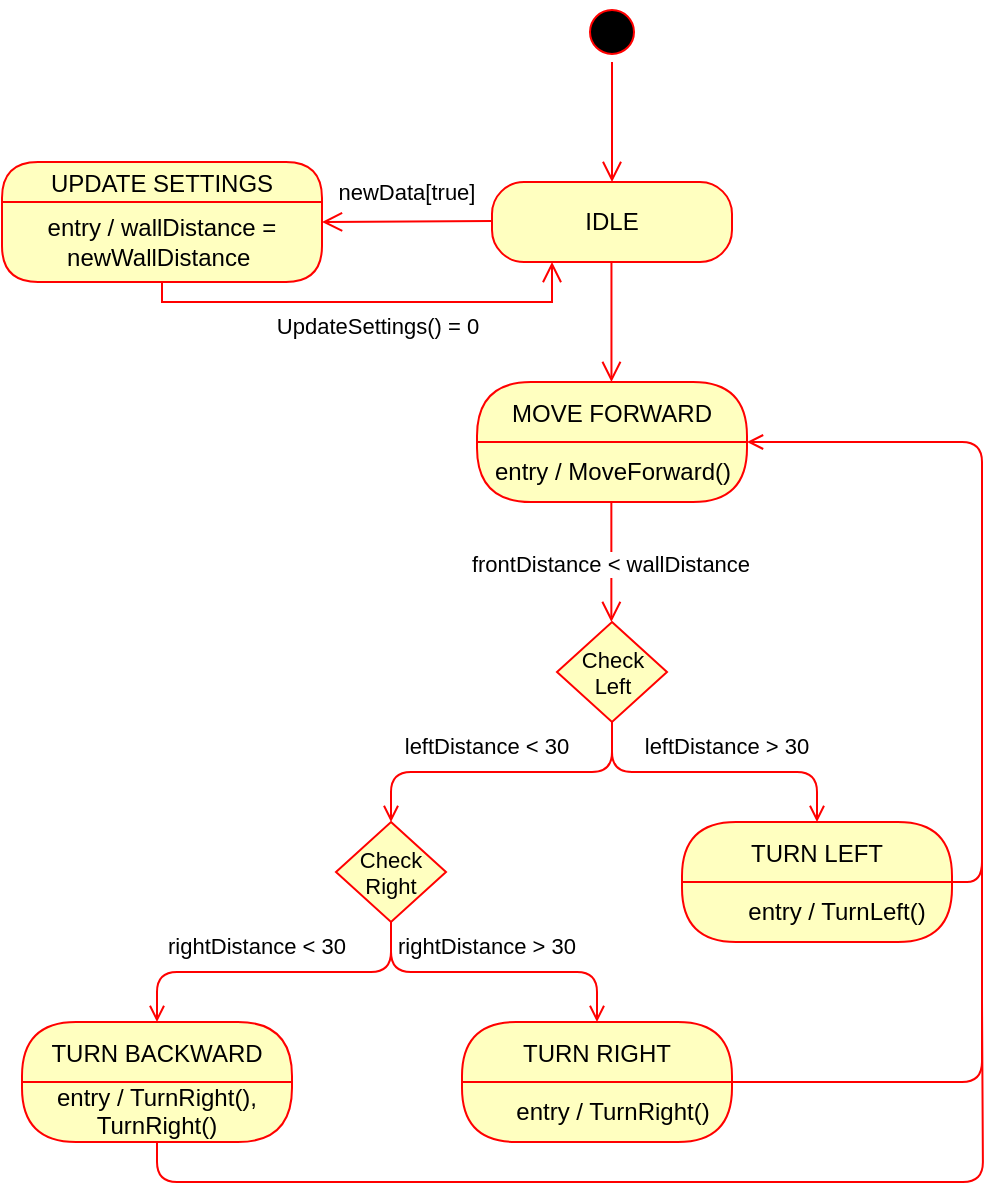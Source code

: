 <mxfile version="24.4.0" type="device">
  <diagram name="Page-1" id="brNDk7IED5NgJwAIuUvH">
    <mxGraphModel dx="-42" dy="478" grid="1" gridSize="10" guides="1" tooltips="1" connect="1" arrows="1" fold="1" page="1" pageScale="1" pageWidth="850" pageHeight="1100" math="0" shadow="0">
      <root>
        <mxCell id="0" />
        <mxCell id="1" parent="0" />
        <mxCell id="mYtx26B0mY2lGoqbClZI-1" value="" style="ellipse;html=1;shape=startState;fillColor=#000000;strokeColor=#ff0000;" parent="1" vertex="1">
          <mxGeometry x="1320" y="230" width="30" height="30" as="geometry" />
        </mxCell>
        <mxCell id="mYtx26B0mY2lGoqbClZI-2" value="" style="edgeStyle=orthogonalEdgeStyle;html=1;verticalAlign=bottom;endArrow=open;endSize=8;strokeColor=#ff0000;rounded=0;" parent="1" edge="1">
          <mxGeometry relative="1" as="geometry">
            <mxPoint x="1335" y="320" as="targetPoint" />
            <mxPoint x="1335" y="260" as="sourcePoint" />
          </mxGeometry>
        </mxCell>
        <mxCell id="mYtx26B0mY2lGoqbClZI-3" value="IDLE" style="rounded=1;whiteSpace=wrap;html=1;arcSize=40;fontColor=#000000;fillColor=#ffffc0;strokeColor=#ff0000;" parent="1" vertex="1">
          <mxGeometry x="1275" y="320" width="120" height="40" as="geometry" />
        </mxCell>
        <mxCell id="mYtx26B0mY2lGoqbClZI-4" value="MOVE FORWARD" style="swimlane;fontStyle=0;align=center;verticalAlign=middle;childLayout=stackLayout;horizontal=1;startSize=30;horizontalStack=0;resizeParent=0;resizeLast=1;container=0;fontColor=#000000;collapsible=0;rounded=1;arcSize=30;strokeColor=#ff0000;fillColor=#ffffc0;swimlaneFillColor=#ffffc0;dropTarget=0;" parent="1" vertex="1">
          <mxGeometry x="1267.5" y="420" width="135" height="60" as="geometry" />
        </mxCell>
        <mxCell id="mYtx26B0mY2lGoqbClZI-5" value="entry / MoveForward()" style="text;html=1;strokeColor=none;fillColor=none;align=center;verticalAlign=middle;spacingLeft=4;spacingRight=4;whiteSpace=wrap;overflow=hidden;rotatable=0;fontColor=#000000;" parent="mYtx26B0mY2lGoqbClZI-4" vertex="1">
          <mxGeometry y="30" width="135" height="30" as="geometry" />
        </mxCell>
        <mxCell id="mYtx26B0mY2lGoqbClZI-6" value="" style="edgeStyle=orthogonalEdgeStyle;html=1;verticalAlign=bottom;endArrow=open;endSize=8;strokeColor=#ff0000;rounded=0;" parent="1" edge="1">
          <mxGeometry relative="1" as="geometry">
            <mxPoint x="1334.73" y="420" as="targetPoint" />
            <mxPoint x="1334.73" y="360" as="sourcePoint" />
          </mxGeometry>
        </mxCell>
        <mxCell id="mYtx26B0mY2lGoqbClZI-7" style="edgeStyle=orthogonalEdgeStyle;rounded=1;orthogonalLoop=1;jettySize=auto;html=1;exitX=0.5;exitY=1;exitDx=0;exitDy=0;entryX=0.5;entryY=0;entryDx=0;entryDy=0;curved=0;strokeColor=#ff0000;endArrow=open;endFill=0;" parent="1" source="ZcqGw5CqMfkintKzHJ6N-1" target="mYtx26B0mY2lGoqbClZI-11" edge="1">
          <mxGeometry relative="1" as="geometry">
            <mxPoint x="1335" y="580" as="sourcePoint" />
          </mxGeometry>
        </mxCell>
        <mxCell id="mYtx26B0mY2lGoqbClZI-9" value="" style="edgeStyle=orthogonalEdgeStyle;html=1;verticalAlign=bottom;endArrow=open;endSize=8;strokeColor=#ff0000;rounded=0;" parent="1" edge="1">
          <mxGeometry relative="1" as="geometry">
            <mxPoint x="1334.68" y="540" as="targetPoint" />
            <mxPoint x="1334.68" y="480" as="sourcePoint" />
          </mxGeometry>
        </mxCell>
        <mxCell id="mYtx26B0mY2lGoqbClZI-10" value="frontDistance &amp;lt; wallDistance" style="edgeLabel;html=1;align=center;verticalAlign=middle;resizable=0;points=[];" parent="mYtx26B0mY2lGoqbClZI-9" vertex="1" connectable="0">
          <mxGeometry x="0.021" y="-1" relative="1" as="geometry">
            <mxPoint as="offset" />
          </mxGeometry>
        </mxCell>
        <mxCell id="mYtx26B0mY2lGoqbClZI-11" value="TURN LEFT" style="swimlane;fontStyle=0;align=center;verticalAlign=middle;childLayout=stackLayout;horizontal=1;startSize=30;horizontalStack=0;resizeParent=0;resizeLast=1;container=0;fontColor=#000000;collapsible=0;rounded=1;arcSize=30;strokeColor=#ff0000;fillColor=#ffffc0;swimlaneFillColor=#ffffc0;dropTarget=0;" parent="1" vertex="1">
          <mxGeometry x="1370" y="640" width="135" height="60" as="geometry" />
        </mxCell>
        <mxCell id="mYtx26B0mY2lGoqbClZI-12" value="TURN RIGHT" style="swimlane;fontStyle=0;align=center;verticalAlign=middle;childLayout=stackLayout;horizontal=1;startSize=30;horizontalStack=0;resizeParent=0;resizeLast=1;container=0;fontColor=#000000;collapsible=0;rounded=1;arcSize=30;strokeColor=#ff0000;fillColor=#ffffc0;swimlaneFillColor=#ffffc0;dropTarget=0;" parent="1" vertex="1">
          <mxGeometry x="1260" y="740" width="135" height="60" as="geometry" />
        </mxCell>
        <mxCell id="mYtx26B0mY2lGoqbClZI-13" style="edgeStyle=orthogonalEdgeStyle;rounded=1;orthogonalLoop=1;jettySize=auto;html=1;exitX=0.5;exitY=1;exitDx=0;exitDy=0;entryX=0.5;entryY=0;entryDx=0;entryDy=0;curved=0;endArrow=open;endFill=0;strokeColor=#ff0000;" parent="1" source="ZcqGw5CqMfkintKzHJ6N-2" target="mYtx26B0mY2lGoqbClZI-15" edge="1">
          <mxGeometry relative="1" as="geometry">
            <mxPoint x="1225" y="680" as="sourcePoint" />
          </mxGeometry>
        </mxCell>
        <mxCell id="mYtx26B0mY2lGoqbClZI-15" value="TURN BACKWARD" style="swimlane;fontStyle=0;align=center;verticalAlign=middle;childLayout=stackLayout;horizontal=1;startSize=30;horizontalStack=0;resizeParent=0;resizeLast=1;container=0;fontColor=#000000;collapsible=0;rounded=1;arcSize=30;strokeColor=#ff0000;fillColor=#ffffc0;swimlaneFillColor=#ffffc0;dropTarget=0;" parent="1" vertex="1">
          <mxGeometry x="1040" y="740" width="135" height="60" as="geometry" />
        </mxCell>
        <mxCell id="mYtx26B0mY2lGoqbClZI-16" value="" style="html=1;verticalAlign=bottom;endArrow=open;strokeColor=#ff0000;rounded=1;exitX=0.5;exitY=1;exitDx=0;exitDy=0;edgeStyle=orthogonalEdgeStyle;curved=0;entryX=0.5;entryY=0;entryDx=0;entryDy=0;" parent="1" target="ZcqGw5CqMfkintKzHJ6N-2" edge="1">
          <mxGeometry relative="1" as="geometry">
            <mxPoint x="1225" y="640" as="targetPoint" />
            <mxPoint x="1335" y="595.0" as="sourcePoint" />
            <Array as="points">
              <mxPoint x="1335" y="615" />
              <mxPoint x="1225" y="615" />
            </Array>
          </mxGeometry>
        </mxCell>
        <mxCell id="mYtx26B0mY2lGoqbClZI-17" style="edgeStyle=orthogonalEdgeStyle;rounded=1;orthogonalLoop=1;jettySize=auto;html=1;exitX=0.926;exitY=0;exitDx=0;exitDy=0;entryX=1;entryY=0;entryDx=0;entryDy=0;curved=0;endArrow=open;endFill=0;strokeColor=#ff0000;exitPerimeter=0;" parent="1" source="mYtx26B0mY2lGoqbClZI-18" target="mYtx26B0mY2lGoqbClZI-5" edge="1">
          <mxGeometry relative="1" as="geometry">
            <Array as="points">
              <mxPoint x="1520" y="670" />
              <mxPoint x="1520" y="450" />
            </Array>
          </mxGeometry>
        </mxCell>
        <mxCell id="mYtx26B0mY2lGoqbClZI-18" value="entry / TurnLeft()" style="text;html=1;strokeColor=none;fillColor=none;align=center;verticalAlign=middle;spacingLeft=4;spacingRight=4;whiteSpace=wrap;overflow=hidden;rotatable=0;fontColor=#000000;" parent="1" vertex="1">
          <mxGeometry x="1380" y="670" width="135" height="30" as="geometry" />
        </mxCell>
        <mxCell id="mYtx26B0mY2lGoqbClZI-19" style="edgeStyle=orthogonalEdgeStyle;rounded=1;orthogonalLoop=1;jettySize=auto;html=1;exitX=0.941;exitY=0.001;exitDx=0;exitDy=0;curved=0;strokeColor=#ff0000;endArrow=none;endFill=0;exitPerimeter=0;" parent="1" source="mYtx26B0mY2lGoqbClZI-20" edge="1">
          <mxGeometry relative="1" as="geometry">
            <mxPoint x="1520" y="640" as="targetPoint" />
            <Array as="points">
              <mxPoint x="1520" y="770" />
            </Array>
          </mxGeometry>
        </mxCell>
        <mxCell id="mYtx26B0mY2lGoqbClZI-20" value="entry / TurnRight()" style="text;html=1;strokeColor=none;fillColor=none;align=center;verticalAlign=middle;spacingLeft=4;spacingRight=4;whiteSpace=wrap;overflow=hidden;rotatable=0;fontColor=#000000;" parent="1" vertex="1">
          <mxGeometry x="1267.5" y="770" width="135" height="30" as="geometry" />
        </mxCell>
        <mxCell id="mYtx26B0mY2lGoqbClZI-21" value="leftDistance &amp;gt; 30" style="edgeLabel;html=1;align=center;verticalAlign=middle;resizable=0;points=[];" parent="1" vertex="1" connectable="0">
          <mxGeometry x="1395.0" y="599.999" as="geometry">
            <mxPoint x="-3" y="2" as="offset" />
          </mxGeometry>
        </mxCell>
        <mxCell id="mYtx26B0mY2lGoqbClZI-22" value="leftDistance &amp;lt; 30" style="edgeLabel;html=1;align=center;verticalAlign=middle;resizable=0;points=[];" parent="1" vertex="1" connectable="0">
          <mxGeometry x="1275.0" y="599.999" as="geometry">
            <mxPoint x="-3" y="2" as="offset" />
          </mxGeometry>
        </mxCell>
        <mxCell id="mYtx26B0mY2lGoqbClZI-23" style="edgeStyle=orthogonalEdgeStyle;rounded=1;orthogonalLoop=1;jettySize=auto;html=1;exitX=0.5;exitY=1;exitDx=0;exitDy=0;entryX=0.5;entryY=0;entryDx=0;entryDy=0;curved=0;strokeColor=#ff0000;endArrow=open;endFill=0;" parent="1" source="ZcqGw5CqMfkintKzHJ6N-2" target="mYtx26B0mY2lGoqbClZI-12" edge="1">
          <mxGeometry relative="1" as="geometry">
            <mxPoint x="1225" y="680" as="sourcePoint" />
            <mxPoint x="1331.25" y="770" as="targetPoint" />
          </mxGeometry>
        </mxCell>
        <mxCell id="mYtx26B0mY2lGoqbClZI-24" value="rightDistance &amp;gt; 30" style="edgeLabel;html=1;align=center;verticalAlign=middle;resizable=0;points=[];" parent="1" vertex="1" connectable="0">
          <mxGeometry x="1275.0" y="699.999" as="geometry">
            <mxPoint x="-3" y="2" as="offset" />
          </mxGeometry>
        </mxCell>
        <mxCell id="mYtx26B0mY2lGoqbClZI-25" value="rightDistance &amp;lt; 30" style="edgeLabel;html=1;align=center;verticalAlign=middle;resizable=0;points=[];" parent="1" vertex="1" connectable="0">
          <mxGeometry x="1160.0" y="699.999" as="geometry">
            <mxPoint x="-3" y="2" as="offset" />
          </mxGeometry>
        </mxCell>
        <mxCell id="mYtx26B0mY2lGoqbClZI-26" style="edgeStyle=orthogonalEdgeStyle;rounded=1;orthogonalLoop=1;jettySize=auto;html=1;curved=0;strokeColor=#ff0000;endArrow=none;endFill=0;exitX=0.5;exitY=1;exitDx=0;exitDy=0;" parent="1" source="mYtx26B0mY2lGoqbClZI-15" edge="1">
          <mxGeometry relative="1" as="geometry">
            <mxPoint x="1520" y="730" as="targetPoint" />
            <mxPoint x="1090" y="810" as="sourcePoint" />
          </mxGeometry>
        </mxCell>
        <mxCell id="mYtx26B0mY2lGoqbClZI-27" value="entry / TurnRight(), TurnRight()" style="text;html=1;strokeColor=none;fillColor=none;align=center;verticalAlign=middle;spacingLeft=4;spacingRight=4;whiteSpace=wrap;overflow=hidden;rotatable=0;fontColor=#000000;" parent="1" vertex="1">
          <mxGeometry x="1040" y="768" width="135" height="32" as="geometry" />
        </mxCell>
        <mxCell id="mYtx26B0mY2lGoqbClZI-28" value="UPDATE SETTINGS" style="swimlane;fontStyle=0;align=center;verticalAlign=middle;childLayout=stackLayout;horizontal=1;startSize=20;horizontalStack=0;resizeParent=0;resizeLast=1;container=0;fontColor=#000000;collapsible=0;rounded=1;arcSize=30;strokeColor=#ff0000;fillColor=#ffffc0;swimlaneFillColor=#ffffc0;dropTarget=0;" parent="1" vertex="1">
          <mxGeometry x="1030" y="310" width="160" height="60" as="geometry" />
        </mxCell>
        <mxCell id="mYtx26B0mY2lGoqbClZI-29" value="entry / wallDistance = newWallDistance&amp;nbsp;" style="text;html=1;strokeColor=none;fillColor=none;align=center;verticalAlign=middle;spacingLeft=4;spacingRight=4;whiteSpace=wrap;overflow=hidden;rotatable=0;fontColor=#000000;" parent="mYtx26B0mY2lGoqbClZI-28" vertex="1">
          <mxGeometry y="20" width="160" height="40" as="geometry" />
        </mxCell>
        <mxCell id="mYtx26B0mY2lGoqbClZI-30" value="" style="edgeStyle=orthogonalEdgeStyle;html=1;verticalAlign=bottom;endArrow=open;endSize=8;strokeColor=#ff0000;rounded=0;exitX=0;exitY=0.5;exitDx=0;exitDy=0;entryX=1;entryY=0.25;entryDx=0;entryDy=0;" parent="1" target="mYtx26B0mY2lGoqbClZI-29" edge="1">
          <mxGeometry relative="1" as="geometry">
            <mxPoint x="1200" y="340" as="targetPoint" />
            <mxPoint x="1275" y="339.52" as="sourcePoint" />
          </mxGeometry>
        </mxCell>
        <mxCell id="mYtx26B0mY2lGoqbClZI-31" value="newData[true]" style="text;html=1;align=center;verticalAlign=middle;whiteSpace=wrap;rounded=0;fontSize=11;" parent="1" vertex="1">
          <mxGeometry x="1180" y="310" width="105" height="30" as="geometry" />
        </mxCell>
        <mxCell id="mYtx26B0mY2lGoqbClZI-32" value="" style="edgeStyle=orthogonalEdgeStyle;html=1;verticalAlign=bottom;endArrow=open;endSize=8;strokeColor=#ff0000;rounded=0;exitX=0.5;exitY=1;exitDx=0;exitDy=0;entryX=0.25;entryY=1;entryDx=0;entryDy=0;" parent="1" source="mYtx26B0mY2lGoqbClZI-29" target="mYtx26B0mY2lGoqbClZI-3" edge="1">
          <mxGeometry relative="1" as="geometry">
            <mxPoint x="1312.26" y="370" as="targetPoint" />
            <mxPoint x="1122.26" y="380" as="sourcePoint" />
          </mxGeometry>
        </mxCell>
        <mxCell id="mYtx26B0mY2lGoqbClZI-33" value="UpdateSettings() = 0" style="text;html=1;align=center;verticalAlign=middle;whiteSpace=wrap;rounded=0;fontSize=11;" parent="1" vertex="1">
          <mxGeometry x="1157.5" y="377" width="120" height="30" as="geometry" />
        </mxCell>
        <mxCell id="ZcqGw5CqMfkintKzHJ6N-1" value="&lt;font style=&quot;font-size: 11px;&quot;&gt;Check&lt;/font&gt;&lt;div style=&quot;font-size: 11px;&quot;&gt;&lt;font style=&quot;font-size: 11px;&quot;&gt;Left&lt;/font&gt;&lt;/div&gt;" style="rhombus;whiteSpace=wrap;html=1;fillColor=#ffffc0;strokeColor=#ff0000;fontColor=#000000;" vertex="1" parent="1">
          <mxGeometry x="1307.5" y="540" width="55" height="50" as="geometry" />
        </mxCell>
        <mxCell id="ZcqGw5CqMfkintKzHJ6N-2" value="&lt;font style=&quot;font-size: 11px;&quot;&gt;Check&lt;/font&gt;&lt;div style=&quot;font-size: 11px;&quot;&gt;Right&lt;/div&gt;" style="rhombus;whiteSpace=wrap;html=1;fillColor=#ffffc0;strokeColor=#ff0000;fontColor=#000000;" vertex="1" parent="1">
          <mxGeometry x="1197" y="640" width="55" height="50" as="geometry" />
        </mxCell>
      </root>
    </mxGraphModel>
  </diagram>
</mxfile>
